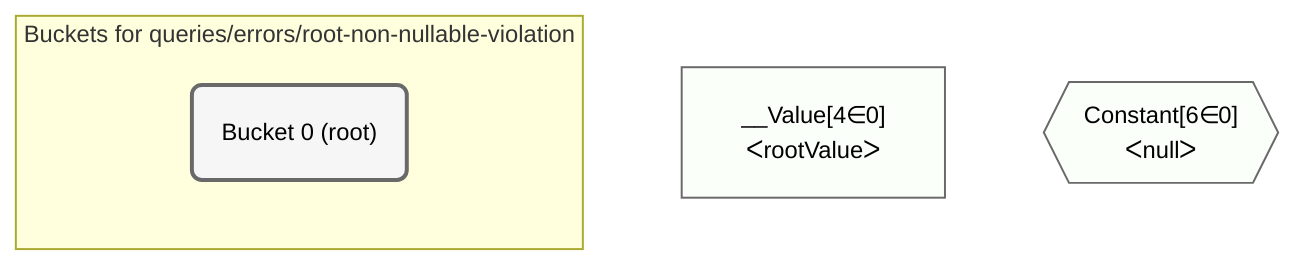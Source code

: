 %%{init: {'themeVariables': { 'fontSize': '12px'}}}%%
graph TD
    classDef path fill:#eee,stroke:#000,color:#000
    classDef plan fill:#fff,stroke-width:1px,color:#000
    classDef itemplan fill:#fff,stroke-width:2px,color:#000
    classDef unbatchedplan fill:#dff,stroke-width:1px,color:#000
    classDef sideeffectplan fill:#fcc,stroke-width:2px,color:#000
    classDef bucket fill:#f6f6f6,color:#000,stroke-width:2px,text-align:left


    %% plan dependencies
    __Value4["__Value[4∈0]<br />ᐸrootValueᐳ"]:::plan
    Constant6{{"Constant[6∈0]<br />ᐸnullᐳ"}}:::plan

    %% define steps

    subgraph "Buckets for queries/errors/root-non-nullable-violation"
    Bucket0("Bucket 0 (root)"):::bucket
    classDef bucket0 stroke:#696969
    class Bucket0,__Value4,Constant6 bucket0
    classDef unary fill:#fafffa,borderWidth:8px
    class __Value4,Constant6 unary
    end